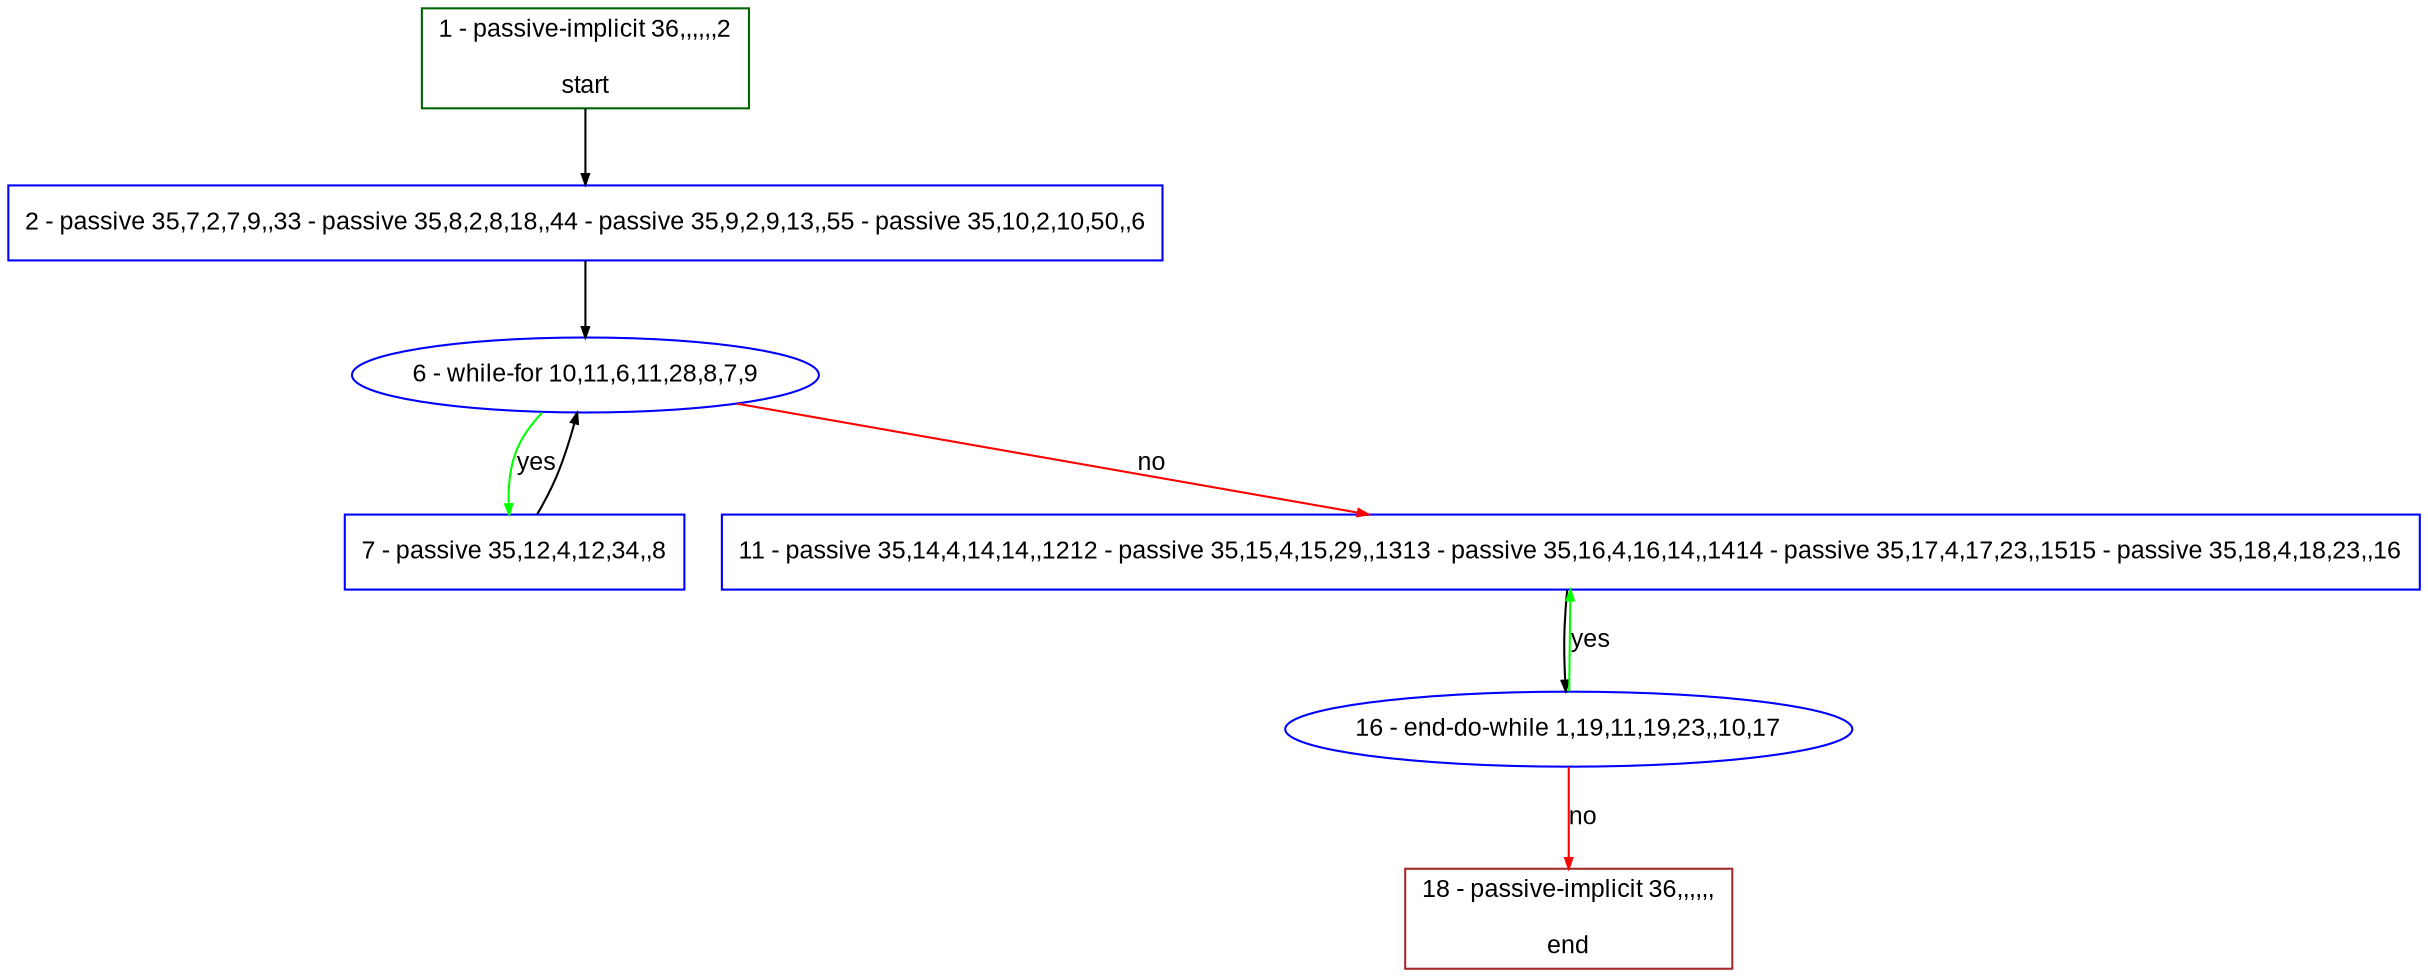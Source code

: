 digraph "" {
  graph [bgcolor="white", fillcolor="#FFFFCC", pack="true", packmode="clust", fontname="Arial", label="", fontsize="12", compound="true", style="rounded,filled"];
  node [node_initialized="no", fillcolor="white", fontname="Arial", label="", color="grey", fontsize="12", fixedsize="false", compound="true", shape="rectangle", style="filled"];
  edge [arrowtail="none", lhead="", fontcolor="black", fontname="Arial", label="", color="black", fontsize="12", arrowhead="normal", arrowsize="0.5", compound="true", ltail="", dir="forward"];
  __N1 [fillcolor="#ffffff", label="2 - passive 35,7,2,7,9,,33 - passive 35,8,2,8,18,,44 - passive 35,9,2,9,13,,55 - passive 35,10,2,10,50,,6", color="#0000ff", shape="box", style="filled"];
  __N2 [fillcolor="#ffffff", label="1 - passive-implicit 36,,,,,,2\n\nstart", color="#006400", shape="box", style="filled"];
  __N3 [fillcolor="#ffffff", label="6 - while-for 10,11,6,11,28,8,7,9", color="#0000ff", shape="oval", style="filled"];
  __N4 [fillcolor="#ffffff", label="7 - passive 35,12,4,12,34,,8", color="#0000ff", shape="box", style="filled"];
  __N5 [fillcolor="#ffffff", label="11 - passive 35,14,4,14,14,,1212 - passive 35,15,4,15,29,,1313 - passive 35,16,4,16,14,,1414 - passive 35,17,4,17,23,,1515 - passive 35,18,4,18,23,,16", color="#0000ff", shape="box", style="filled"];
  __N6 [fillcolor="#ffffff", label="16 - end-do-while 1,19,11,19,23,,10,17", color="#0000ff", shape="oval", style="filled"];
  __N7 [fillcolor="#ffffff", label="18 - passive-implicit 36,,,,,,\n\nend", color="#a52a2a", shape="box", style="filled"];
  __N2 -> __N1 [arrowtail="none", color="#000000", label="", arrowhead="normal", dir="forward"];
  __N1 -> __N3 [arrowtail="none", color="#000000", label="", arrowhead="normal", dir="forward"];
  __N3 -> __N4 [arrowtail="none", color="#00ff00", label="yes", arrowhead="normal", dir="forward"];
  __N4 -> __N3 [arrowtail="none", color="#000000", label="", arrowhead="normal", dir="forward"];
  __N3 -> __N5 [arrowtail="none", color="#ff0000", label="no", arrowhead="normal", dir="forward"];
  __N5 -> __N6 [arrowtail="none", color="#000000", label="", arrowhead="normal", dir="forward"];
  __N6 -> __N5 [arrowtail="none", color="#00ff00", label="yes", arrowhead="normal", dir="forward"];
  __N6 -> __N7 [arrowtail="none", color="#ff0000", label="no", arrowhead="normal", dir="forward"];
}
